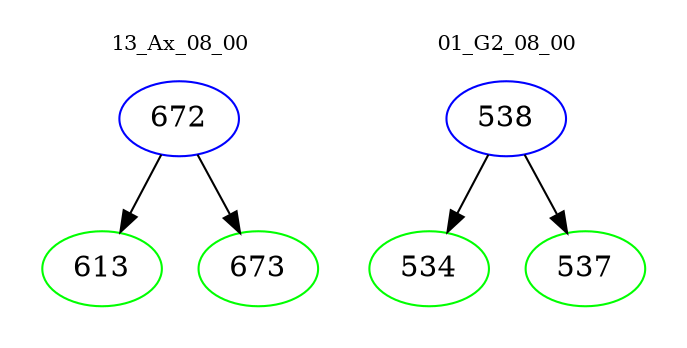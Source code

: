 digraph{
subgraph cluster_0 {
color = white
label = "13_Ax_08_00";
fontsize=10;
T0_672 [label="672", color="blue"]
T0_672 -> T0_613 [color="black"]
T0_613 [label="613", color="green"]
T0_672 -> T0_673 [color="black"]
T0_673 [label="673", color="green"]
}
subgraph cluster_1 {
color = white
label = "01_G2_08_00";
fontsize=10;
T1_538 [label="538", color="blue"]
T1_538 -> T1_534 [color="black"]
T1_534 [label="534", color="green"]
T1_538 -> T1_537 [color="black"]
T1_537 [label="537", color="green"]
}
}
